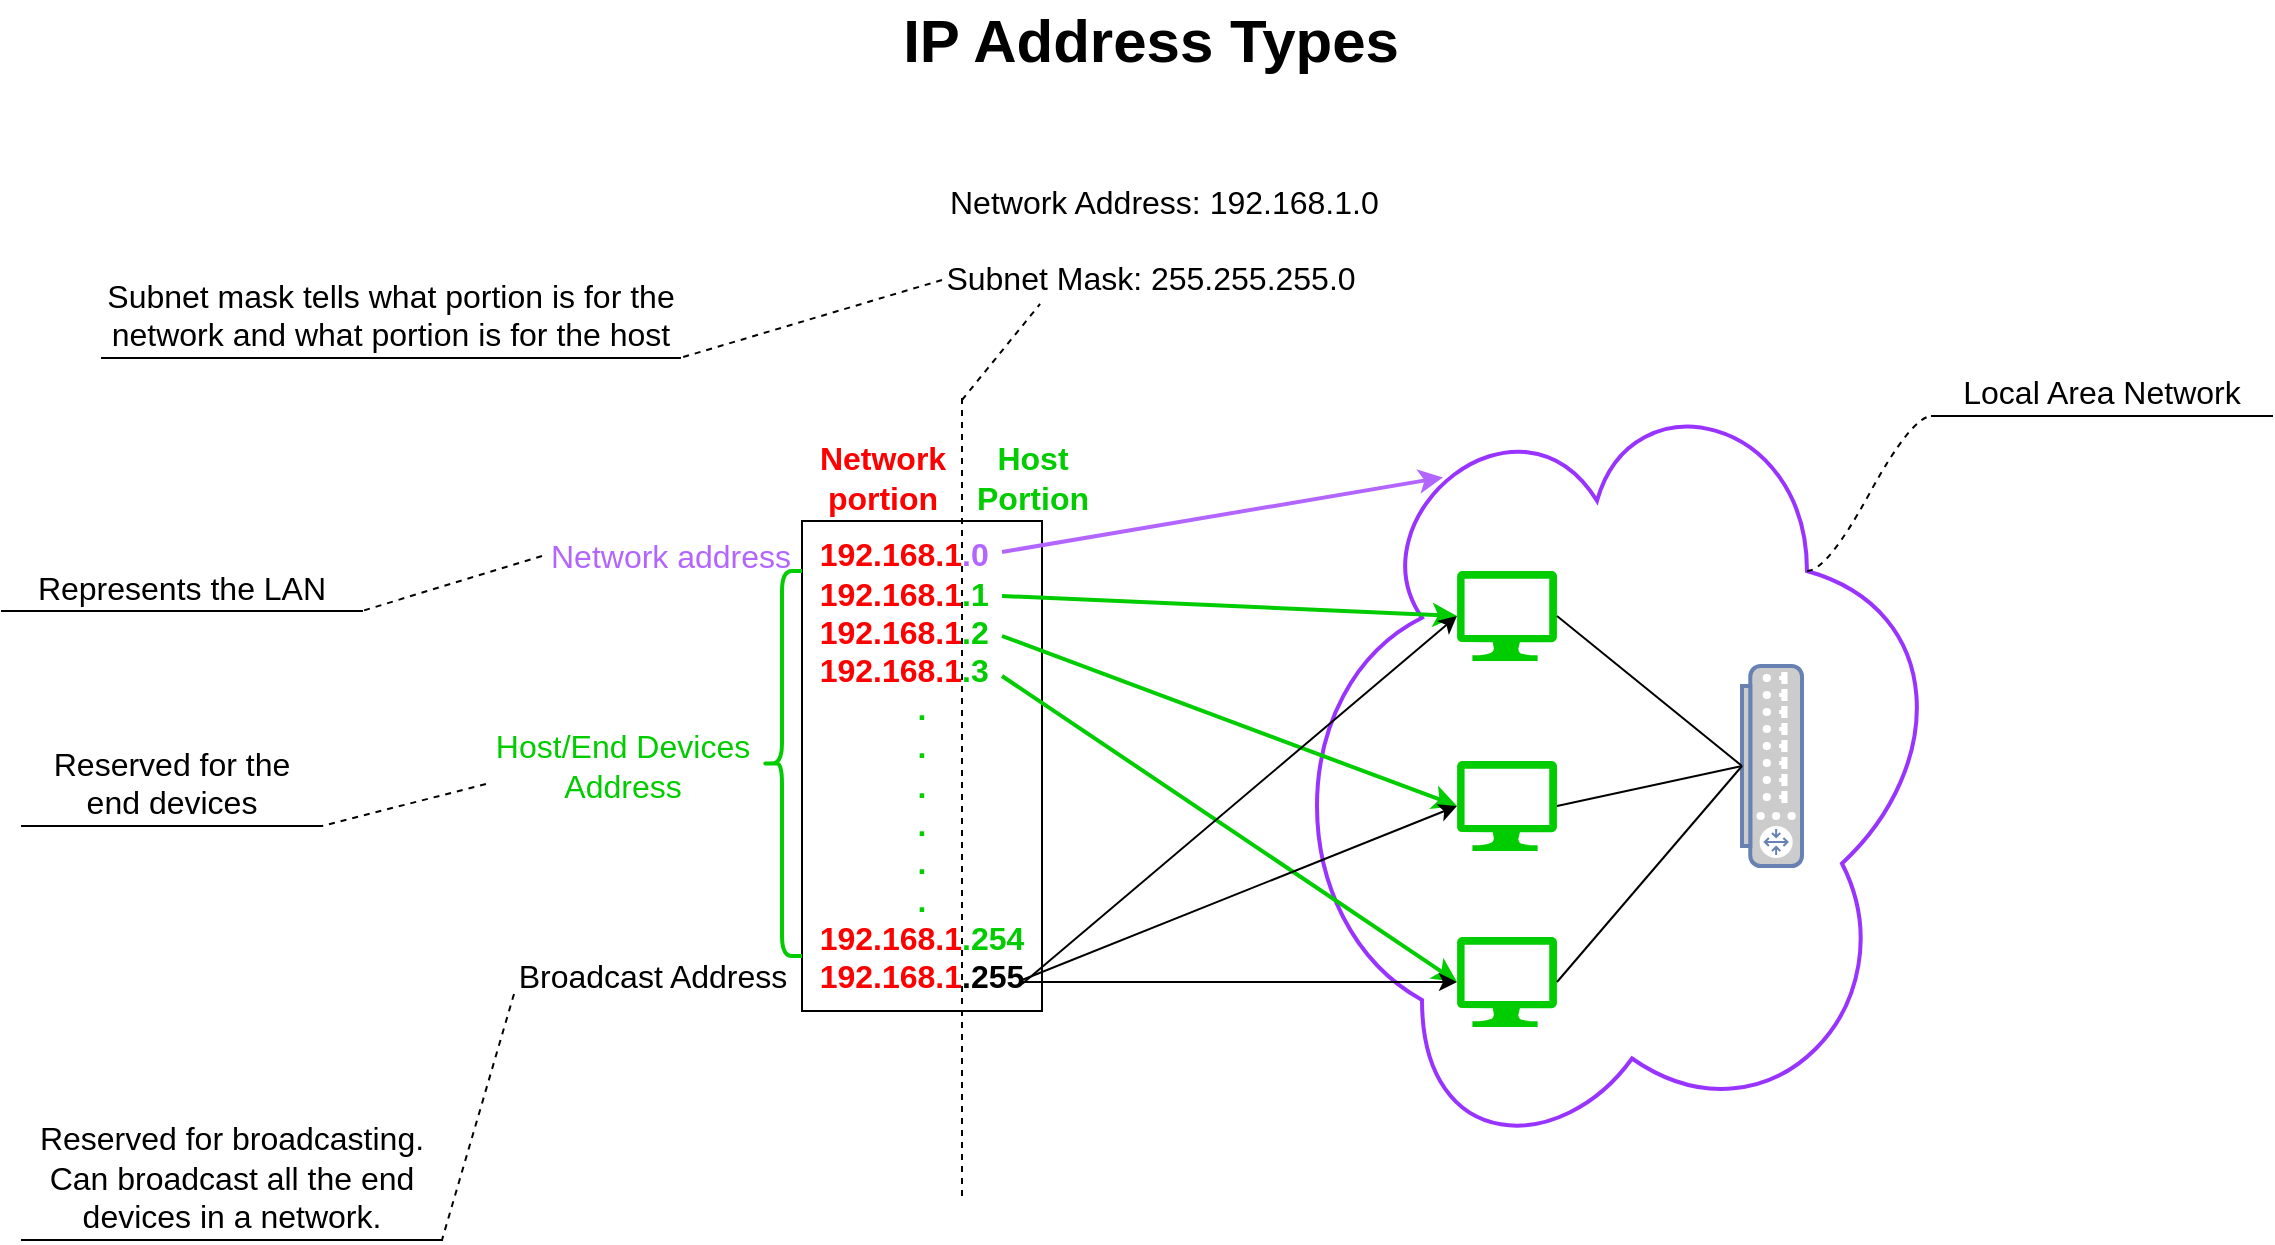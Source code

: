 <mxfile version="12.7.0" type="github">
  <diagram id="AUSyYx-8ehcyiPEunDD3" name="Page-1">
    <mxGraphModel dx="1422" dy="745" grid="1" gridSize="10" guides="1" tooltips="1" connect="1" arrows="1" fold="1" page="1" pageScale="1" pageWidth="1169" pageHeight="827" math="0" shadow="0">
      <root>
        <mxCell id="0"/>
        <mxCell id="1" parent="0"/>
        <mxCell id="37pzr9wZezaG76wjAJH7-1" value="" style="ellipse;shape=cloud;whiteSpace=wrap;html=1;fillColor=none;fontSize=16;direction=south;strokeWidth=2;strokeColor=#9933FF;" vertex="1" parent="1">
          <mxGeometry x="650" y="208" width="350" height="390" as="geometry"/>
        </mxCell>
        <mxCell id="37pzr9wZezaG76wjAJH7-2" value="&amp;nbsp; &amp;nbsp;Network Address: 192.168.1.0&lt;br&gt;&lt;br style=&quot;font-size: 16px&quot;&gt;Subnet Mask: 255.255.255.0" style="text;html=1;align=center;verticalAlign=middle;resizable=0;points=[];autosize=1;fontSize=16;" vertex="1" parent="1">
          <mxGeometry x="464" y="110" width="240" height="60" as="geometry"/>
        </mxCell>
        <mxCell id="37pzr9wZezaG76wjAJH7-3" value="" style="verticalLabelPosition=bottom;html=1;verticalAlign=top;align=center;strokeColor=none;fillColor=#00CC00;shape=mxgraph.azure.computer;pointerEvents=1;fontSize=16;direction=east;" vertex="1" parent="1">
          <mxGeometry x="737.5" y="400.5" width="50" height="45" as="geometry"/>
        </mxCell>
        <mxCell id="37pzr9wZezaG76wjAJH7-4" value="" style="verticalLabelPosition=bottom;html=1;verticalAlign=top;align=center;strokeColor=none;fillColor=#00CC00;shape=mxgraph.azure.computer;pointerEvents=1;fontSize=16;direction=east;" vertex="1" parent="1">
          <mxGeometry x="737.5" y="488.5" width="50" height="45" as="geometry"/>
        </mxCell>
        <mxCell id="37pzr9wZezaG76wjAJH7-5" value="" style="verticalLabelPosition=bottom;html=1;verticalAlign=top;align=center;strokeColor=none;fillColor=#00CC00;shape=mxgraph.azure.computer;pointerEvents=1;fontSize=16;direction=east;" vertex="1" parent="1">
          <mxGeometry x="737.5" y="305.5" width="50" height="45" as="geometry"/>
        </mxCell>
        <mxCell id="37pzr9wZezaG76wjAJH7-6" value="" style="fontColor=#0066CC;verticalAlign=top;verticalLabelPosition=bottom;labelPosition=center;align=center;html=1;outlineConnect=0;fillColor=#CCCCCC;strokeColor=#6881B3;gradientColor=none;gradientDirection=north;strokeWidth=2;shape=mxgraph.networks.router;direction=south;" vertex="1" parent="1">
          <mxGeometry x="880" y="353" width="30" height="100" as="geometry"/>
        </mxCell>
        <mxCell id="37pzr9wZezaG76wjAJH7-7" value="" style="endArrow=none;html=1;fontSize=16;entryX=0.5;entryY=1;entryDx=0;entryDy=0;entryPerimeter=0;exitX=1;exitY=0.5;exitDx=0;exitDy=0;exitPerimeter=0;" edge="1" parent="1" source="37pzr9wZezaG76wjAJH7-3" target="37pzr9wZezaG76wjAJH7-6">
          <mxGeometry width="50" height="50" relative="1" as="geometry">
            <mxPoint x="460" y="479" as="sourcePoint"/>
            <mxPoint x="160" y="658" as="targetPoint"/>
          </mxGeometry>
        </mxCell>
        <mxCell id="37pzr9wZezaG76wjAJH7-8" value="" style="endArrow=none;html=1;fontSize=16;entryX=0.5;entryY=1;entryDx=0;entryDy=0;entryPerimeter=0;exitX=1;exitY=0.5;exitDx=0;exitDy=0;exitPerimeter=0;" edge="1" parent="1" source="37pzr9wZezaG76wjAJH7-4" target="37pzr9wZezaG76wjAJH7-6">
          <mxGeometry width="50" height="50" relative="1" as="geometry">
            <mxPoint x="745" y="438" as="sourcePoint"/>
            <mxPoint x="835" y="368" as="targetPoint"/>
          </mxGeometry>
        </mxCell>
        <mxCell id="37pzr9wZezaG76wjAJH7-9" value="" style="endArrow=none;html=1;fontSize=16;entryX=0.5;entryY=1;entryDx=0;entryDy=0;entryPerimeter=0;exitX=1;exitY=0.5;exitDx=0;exitDy=0;exitPerimeter=0;" edge="1" parent="1" source="37pzr9wZezaG76wjAJH7-5" target="37pzr9wZezaG76wjAJH7-6">
          <mxGeometry width="50" height="50" relative="1" as="geometry">
            <mxPoint x="755" y="448" as="sourcePoint"/>
            <mxPoint x="845" y="378" as="targetPoint"/>
          </mxGeometry>
        </mxCell>
        <mxCell id="37pzr9wZezaG76wjAJH7-10" value="&lt;b&gt;&lt;font color=&quot;#ff0000&quot;&gt;192.168.1&lt;/font&gt;&lt;font color=&quot;#b266ff&quot;&gt;.0&amp;nbsp; &amp;nbsp;&amp;nbsp;&lt;br&gt;&lt;/font&gt;&lt;span style=&quot;white-space: nowrap&quot;&gt;&lt;font color=&quot;#ff0000&quot;&gt;192.168.1&lt;/font&gt;&lt;font color=&quot;#00cc00&quot;&gt;.1&amp;nbsp; &amp;nbsp;&amp;nbsp;&lt;/font&gt;&lt;br&gt;&lt;/span&gt;&lt;span style=&quot;white-space: nowrap&quot;&gt;&lt;font color=&quot;#ff0000&quot;&gt;192.168.1&lt;/font&gt;&lt;/span&gt;&lt;span style=&quot;color: rgb(0 , 204 , 0) ; white-space: nowrap&quot;&gt;.2&amp;nbsp; &amp;nbsp;&amp;nbsp;&lt;br&gt;&lt;/span&gt;&lt;span style=&quot;white-space: nowrap&quot;&gt;&lt;font color=&quot;#ff0000&quot;&gt;192.168.1&lt;/font&gt;&lt;/span&gt;&lt;span style=&quot;color: rgb(0 , 204 , 0) ; white-space: nowrap&quot;&gt;.3&amp;nbsp; &amp;nbsp;&amp;nbsp;&lt;br&gt;&lt;/span&gt;&lt;font color=&quot;#00cc00&quot;&gt;.&lt;/font&gt;&lt;br&gt;&lt;font color=&quot;#00cc00&quot;&gt;.&lt;/font&gt;&lt;br&gt;&lt;font color=&quot;#00cc00&quot;&gt;.&lt;/font&gt;&lt;br&gt;&lt;font color=&quot;#00cc00&quot;&gt;.&lt;/font&gt;&lt;br&gt;&lt;font color=&quot;#00cc00&quot;&gt;.&lt;/font&gt;&lt;br&gt;&lt;font color=&quot;#00cc00&quot;&gt;.&lt;/font&gt;&lt;br&gt;&lt;span style=&quot;white-space: nowrap&quot;&gt;&lt;font color=&quot;#ff0000&quot;&gt;192.168.1&lt;/font&gt;&lt;font color=&quot;#00cc00&quot;&gt;.254&lt;/font&gt;&lt;br&gt;&lt;/span&gt;&lt;span style=&quot;white-space: nowrap&quot;&gt;&lt;font color=&quot;#ff0000&quot;&gt;192.168.1&lt;/font&gt;.255&lt;/span&gt;&lt;/b&gt;" style="rounded=0;whiteSpace=wrap;html=1;fillColor=none;fontSize=16;" vertex="1" parent="1">
          <mxGeometry x="410" y="280.5" width="120" height="245" as="geometry"/>
        </mxCell>
        <mxCell id="37pzr9wZezaG76wjAJH7-13" value="" style="endArrow=none;dashed=1;html=1;fontSize=16;strokeColor=#000000;" edge="1" parent="1">
          <mxGeometry width="50" height="50" relative="1" as="geometry">
            <mxPoint x="490" y="618" as="sourcePoint"/>
            <mxPoint x="490" y="218" as="targetPoint"/>
          </mxGeometry>
        </mxCell>
        <mxCell id="37pzr9wZezaG76wjAJH7-14" value="&lt;font color=&quot;#ff0000&quot;&gt;Network &lt;br&gt;portion&lt;/font&gt;" style="text;html=1;align=center;verticalAlign=middle;resizable=0;points=[];autosize=1;fontSize=16;fontStyle=1" vertex="1" parent="1">
          <mxGeometry x="410" y="239" width="80" height="40" as="geometry"/>
        </mxCell>
        <mxCell id="37pzr9wZezaG76wjAJH7-15" value="Host&lt;br&gt;Portion" style="text;html=1;align=center;verticalAlign=middle;resizable=0;points=[];autosize=1;fontSize=16;fontColor=#00CC00;fontStyle=1" vertex="1" parent="1">
          <mxGeometry x="490" y="239" width="70" height="40" as="geometry"/>
        </mxCell>
        <mxCell id="37pzr9wZezaG76wjAJH7-16" value="Network address" style="text;html=1;align=center;verticalAlign=middle;resizable=0;points=[];autosize=1;fontSize=16;fontColor=#B266FF;" vertex="1" parent="1">
          <mxGeometry x="274" y="288" width="140" height="20" as="geometry"/>
        </mxCell>
        <mxCell id="37pzr9wZezaG76wjAJH7-18" value="" style="shape=curlyBracket;whiteSpace=wrap;html=1;rounded=1;strokeColor=#00CC00;strokeWidth=2;fillColor=#00CC00;fontSize=16;fontColor=#000000;" vertex="1" parent="1">
          <mxGeometry x="390" y="305.5" width="20" height="192.5" as="geometry"/>
        </mxCell>
        <mxCell id="37pzr9wZezaG76wjAJH7-19" value="Host/End Devices&lt;br&gt;Address" style="text;html=1;align=center;verticalAlign=middle;resizable=0;points=[];autosize=1;fontSize=16;fontColor=#00CC00;" vertex="1" parent="1">
          <mxGeometry x="250" y="383" width="140" height="40" as="geometry"/>
        </mxCell>
        <mxCell id="37pzr9wZezaG76wjAJH7-20" value="Broadcast Address" style="text;html=1;align=center;verticalAlign=middle;resizable=0;points=[];autosize=1;fontSize=16;fontColor=#000000;" vertex="1" parent="1">
          <mxGeometry x="260" y="498" width="150" height="20" as="geometry"/>
        </mxCell>
        <mxCell id="37pzr9wZezaG76wjAJH7-21" value="" style="endArrow=classic;html=1;strokeColor=#B266FF;fontSize=16;fontColor=#B266FF;entryX=0.13;entryY=0.77;entryDx=0;entryDy=0;entryPerimeter=0;strokeWidth=2;" edge="1" parent="1" target="37pzr9wZezaG76wjAJH7-1">
          <mxGeometry width="50" height="50" relative="1" as="geometry">
            <mxPoint x="510" y="296" as="sourcePoint"/>
            <mxPoint x="-10" y="638" as="targetPoint"/>
          </mxGeometry>
        </mxCell>
        <mxCell id="37pzr9wZezaG76wjAJH7-22" value="" style="endArrow=classic;html=1;strokeColor=#00CC00;fontSize=16;fontColor=#000000;entryX=0;entryY=0.5;entryDx=0;entryDy=0;entryPerimeter=0;strokeWidth=2;" edge="1" parent="1" target="37pzr9wZezaG76wjAJH7-5">
          <mxGeometry width="50" height="50" relative="1" as="geometry">
            <mxPoint x="510" y="318" as="sourcePoint"/>
            <mxPoint x="620" y="328" as="targetPoint"/>
          </mxGeometry>
        </mxCell>
        <mxCell id="37pzr9wZezaG76wjAJH7-23" value="" style="endArrow=classic;html=1;strokeColor=#00CC00;fontSize=16;fontColor=#000000;entryX=0;entryY=0.5;entryDx=0;entryDy=0;entryPerimeter=0;strokeWidth=2;" edge="1" parent="1" target="37pzr9wZezaG76wjAJH7-3">
          <mxGeometry width="50" height="50" relative="1" as="geometry">
            <mxPoint x="510" y="338" as="sourcePoint"/>
            <mxPoint x="747.5" y="338" as="targetPoint"/>
          </mxGeometry>
        </mxCell>
        <mxCell id="37pzr9wZezaG76wjAJH7-24" value="" style="endArrow=classic;html=1;strokeColor=#00CC00;fontSize=16;fontColor=#000000;entryX=0;entryY=0.5;entryDx=0;entryDy=0;entryPerimeter=0;strokeWidth=2;" edge="1" parent="1" target="37pzr9wZezaG76wjAJH7-4">
          <mxGeometry width="50" height="50" relative="1" as="geometry">
            <mxPoint x="510" y="358" as="sourcePoint"/>
            <mxPoint x="757.5" y="348" as="targetPoint"/>
          </mxGeometry>
        </mxCell>
        <mxCell id="37pzr9wZezaG76wjAJH7-25" value="" style="endArrow=classic;html=1;strokeColor=#000000;strokeWidth=1;fontSize=16;fontColor=#B266FF;entryX=0;entryY=0.5;entryDx=0;entryDy=0;entryPerimeter=0;" edge="1" parent="1" target="37pzr9wZezaG76wjAJH7-4">
          <mxGeometry width="50" height="50" relative="1" as="geometry">
            <mxPoint x="520" y="511" as="sourcePoint"/>
            <mxPoint x="570" y="458" as="targetPoint"/>
          </mxGeometry>
        </mxCell>
        <mxCell id="37pzr9wZezaG76wjAJH7-26" value="" style="endArrow=classic;html=1;strokeColor=#000000;fontSize=16;fontColor=#000000;entryX=0;entryY=0.5;entryDx=0;entryDy=0;entryPerimeter=0;" edge="1" parent="1" target="37pzr9wZezaG76wjAJH7-3">
          <mxGeometry width="50" height="50" relative="1" as="geometry">
            <mxPoint x="520" y="510" as="sourcePoint"/>
            <mxPoint x="767.5" y="358" as="targetPoint"/>
          </mxGeometry>
        </mxCell>
        <mxCell id="37pzr9wZezaG76wjAJH7-27" value="" style="endArrow=classic;html=1;strokeColor=#000000;fontSize=16;fontColor=#000000;entryX=0;entryY=0.5;entryDx=0;entryDy=0;entryPerimeter=0;" edge="1" parent="1" target="37pzr9wZezaG76wjAJH7-5">
          <mxGeometry width="50" height="50" relative="1" as="geometry">
            <mxPoint x="520" y="512" as="sourcePoint"/>
            <mxPoint x="777.5" y="368" as="targetPoint"/>
          </mxGeometry>
        </mxCell>
        <mxCell id="37pzr9wZezaG76wjAJH7-28" value="IP Address Types" style="text;html=1;align=center;verticalAlign=middle;resizable=0;points=[];autosize=1;fontSize=30;fontColor=#000000;fontStyle=1" vertex="1" parent="1">
          <mxGeometry x="454" y="20" width="260" height="40" as="geometry"/>
        </mxCell>
        <mxCell id="37pzr9wZezaG76wjAJH7-29" value="Local Area Network" style="whiteSpace=wrap;html=1;shape=partialRectangle;top=0;left=0;bottom=1;right=0;points=[[0,1],[1,1]];strokeColor=#000000;fillColor=none;align=center;verticalAlign=bottom;routingCenterY=0.5;snapToPoint=1;container=1;recursiveResize=0;autosize=1;treeFolding=1;treeMoving=1;fontSize=16;fontColor=#000000;" vertex="1" parent="1">
          <mxGeometry x="975" y="208" width="170" height="20" as="geometry"/>
        </mxCell>
        <mxCell id="37pzr9wZezaG76wjAJH7-30" value="" style="edgeStyle=entityRelationEdgeStyle;startArrow=none;endArrow=none;segment=10;curved=1;strokeColor=#000000;strokeWidth=1;fontSize=30;fontColor=#000000;dashed=1;exitX=0.25;exitY=0.25;exitDx=0;exitDy=0;exitPerimeter=0;" edge="1" target="37pzr9wZezaG76wjAJH7-29" parent="1" source="37pzr9wZezaG76wjAJH7-1">
          <mxGeometry relative="1" as="geometry">
            <mxPoint x="980" y="239" as="sourcePoint"/>
          </mxGeometry>
        </mxCell>
        <mxCell id="37pzr9wZezaG76wjAJH7-31" value="" style="endArrow=none;dashed=1;html=1;strokeColor=#000000;strokeWidth=1;fontSize=16;fontColor=#000000;entryX=0.271;entryY=1.033;entryDx=0;entryDy=0;entryPerimeter=0;" edge="1" parent="1" target="37pzr9wZezaG76wjAJH7-2">
          <mxGeometry width="50" height="50" relative="1" as="geometry">
            <mxPoint x="490" y="220" as="sourcePoint"/>
            <mxPoint x="554" y="170" as="targetPoint"/>
          </mxGeometry>
        </mxCell>
        <mxCell id="37pzr9wZezaG76wjAJH7-32" value="Subnet mask tells what portion is for the network and what portion is for the host" style="whiteSpace=wrap;html=1;shape=partialRectangle;top=0;left=0;bottom=1;right=0;points=[[0,1],[1,1]];strokeColor=#000000;fillColor=none;align=center;verticalAlign=bottom;routingCenterY=0.5;snapToPoint=1;container=1;recursiveResize=0;autosize=1;treeFolding=1;treeMoving=1;fontSize=16;fontColor=#000000;" vertex="1" parent="1">
          <mxGeometry x="60" y="179" width="289" height="20" as="geometry"/>
        </mxCell>
        <mxCell id="37pzr9wZezaG76wjAJH7-33" value="" style="startArrow=none;endArrow=none;segment=10;strokeColor=#000000;strokeWidth=1;fontSize=30;fontColor=#000000;dashed=1;" edge="1" parent="1" target="37pzr9wZezaG76wjAJH7-32">
          <mxGeometry relative="1" as="geometry">
            <mxPoint x="480" y="160" as="sourcePoint"/>
          </mxGeometry>
        </mxCell>
        <mxCell id="37pzr9wZezaG76wjAJH7-35" value="Represents the LAN" style="whiteSpace=wrap;html=1;shape=partialRectangle;top=0;left=0;bottom=1;right=0;points=[[0,1],[1,1]];strokeColor=#000000;fillColor=none;align=center;verticalAlign=bottom;routingCenterY=0.5;snapToPoint=1;container=1;recursiveResize=0;autosize=1;treeFolding=1;treeMoving=1;fontSize=16;fontColor=#000000;" vertex="1" parent="1">
          <mxGeometry x="10" y="305.5" width="180" height="20" as="geometry"/>
        </mxCell>
        <mxCell id="37pzr9wZezaG76wjAJH7-36" value="" style="startArrow=none;endArrow=none;segment=10;strokeColor=#000000;strokeWidth=1;fontSize=30;fontColor=#000000;dashed=1;" edge="1" parent="1" target="37pzr9wZezaG76wjAJH7-35">
          <mxGeometry relative="1" as="geometry">
            <mxPoint x="280" y="298" as="sourcePoint"/>
          </mxGeometry>
        </mxCell>
        <mxCell id="37pzr9wZezaG76wjAJH7-37" value="Reserved for the end devices" style="whiteSpace=wrap;html=1;shape=partialRectangle;top=0;left=0;bottom=1;right=0;points=[[0,1],[1,1]];strokeColor=#000000;fillColor=none;align=center;verticalAlign=bottom;routingCenterY=0.5;snapToPoint=1;container=1;recursiveResize=0;autosize=1;treeFolding=1;treeMoving=1;fontSize=16;fontColor=#000000;" vertex="1" parent="1">
          <mxGeometry x="20" y="413" width="150" height="20" as="geometry"/>
        </mxCell>
        <mxCell id="37pzr9wZezaG76wjAJH7-38" value="" style="startArrow=none;endArrow=none;segment=10;strokeColor=#000000;strokeWidth=1;fontSize=30;fontColor=#000000;dashed=1;exitX=0.014;exitY=0.725;exitDx=0;exitDy=0;exitPerimeter=0;" edge="1" parent="1" target="37pzr9wZezaG76wjAJH7-37" source="37pzr9wZezaG76wjAJH7-19">
          <mxGeometry relative="1" as="geometry">
            <mxPoint x="430" y="440" as="sourcePoint"/>
          </mxGeometry>
        </mxCell>
        <mxCell id="37pzr9wZezaG76wjAJH7-39" value="Reserved for broadcasting. Can broadcast all the end devices in a network." style="whiteSpace=wrap;html=1;shape=partialRectangle;top=0;left=0;bottom=1;right=0;points=[[0,1],[1,1]];strokeColor=#000000;fillColor=none;align=center;verticalAlign=bottom;routingCenterY=0.5;snapToPoint=1;container=1;recursiveResize=0;autosize=1;treeFolding=1;treeMoving=1;fontSize=16;fontColor=#000000;" vertex="1" parent="1">
          <mxGeometry x="20" y="620" width="210" height="20" as="geometry"/>
        </mxCell>
        <mxCell id="37pzr9wZezaG76wjAJH7-40" value="" style="startArrow=none;endArrow=none;segment=10;strokeColor=#000000;strokeWidth=1;fontSize=30;fontColor=#000000;dashed=1;exitX=0.04;exitY=0.95;exitDx=0;exitDy=0;exitPerimeter=0;" edge="1" parent="1" target="37pzr9wZezaG76wjAJH7-39" source="37pzr9wZezaG76wjAJH7-20">
          <mxGeometry relative="1" as="geometry">
            <mxPoint x="470" y="620" as="sourcePoint"/>
          </mxGeometry>
        </mxCell>
      </root>
    </mxGraphModel>
  </diagram>
</mxfile>
